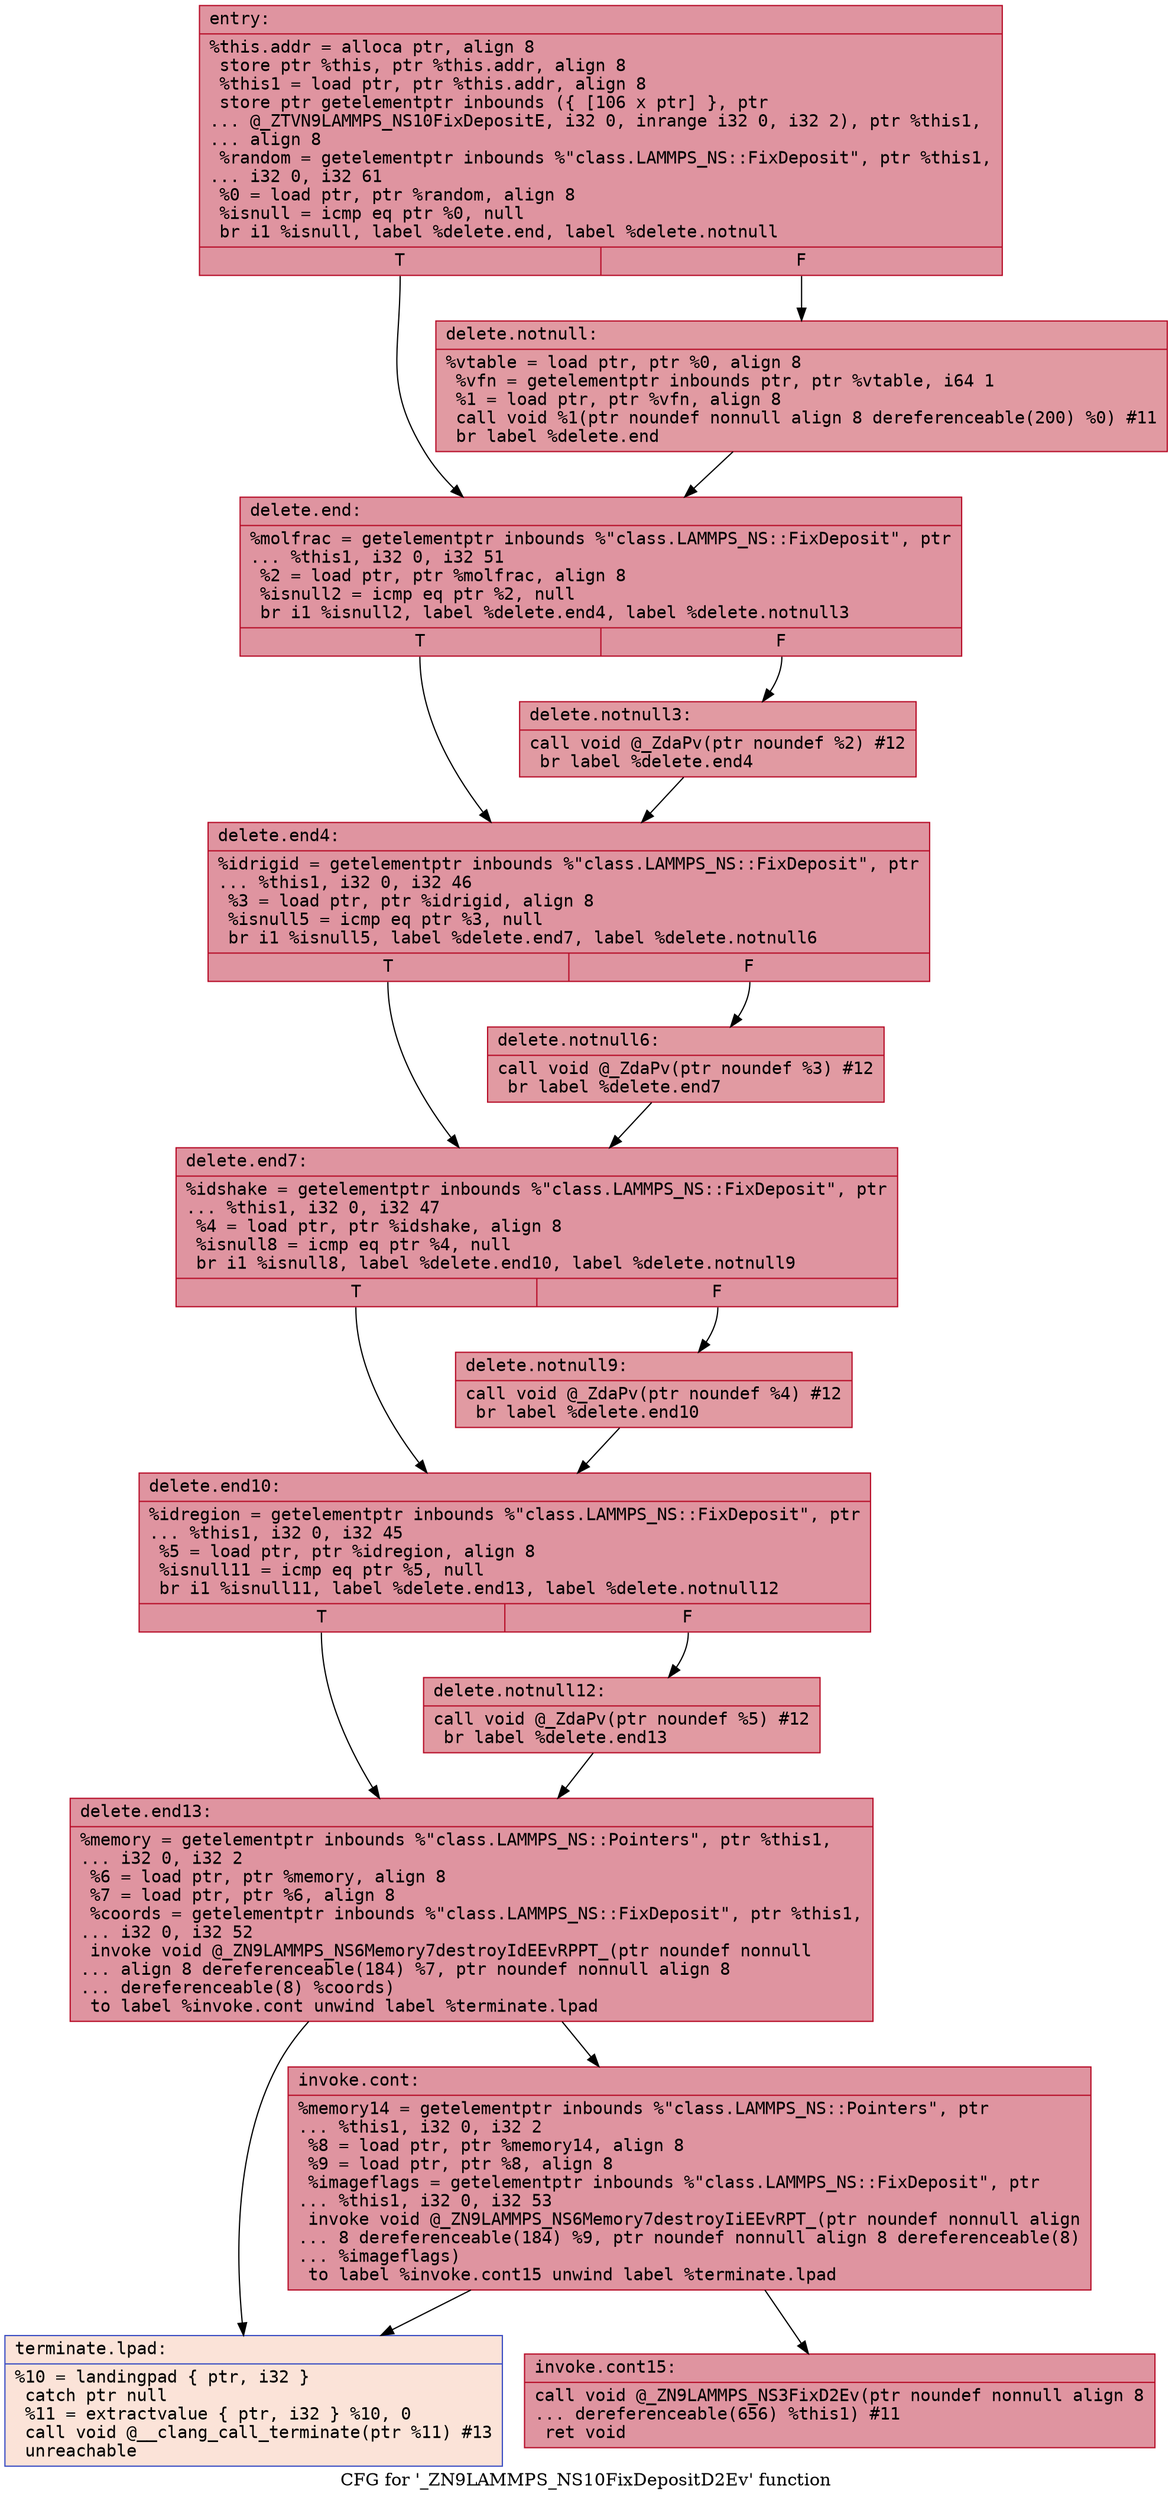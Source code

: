digraph "CFG for '_ZN9LAMMPS_NS10FixDepositD2Ev' function" {
	label="CFG for '_ZN9LAMMPS_NS10FixDepositD2Ev' function";

	Node0x555825ca4760 [shape=record,color="#b70d28ff", style=filled, fillcolor="#b70d2870" fontname="Courier",label="{entry:\l|  %this.addr = alloca ptr, align 8\l  store ptr %this, ptr %this.addr, align 8\l  %this1 = load ptr, ptr %this.addr, align 8\l  store ptr getelementptr inbounds (\{ [106 x ptr] \}, ptr\l... @_ZTVN9LAMMPS_NS10FixDepositE, i32 0, inrange i32 0, i32 2), ptr %this1,\l... align 8\l  %random = getelementptr inbounds %\"class.LAMMPS_NS::FixDeposit\", ptr %this1,\l... i32 0, i32 61\l  %0 = load ptr, ptr %random, align 8\l  %isnull = icmp eq ptr %0, null\l  br i1 %isnull, label %delete.end, label %delete.notnull\l|{<s0>T|<s1>F}}"];
	Node0x555825ca4760:s0 -> Node0x555825ca4ab0[tooltip="entry -> delete.end\nProbability 37.50%" ];
	Node0x555825ca4760:s1 -> Node0x555825ca4b00[tooltip="entry -> delete.notnull\nProbability 62.50%" ];
	Node0x555825ca4b00 [shape=record,color="#b70d28ff", style=filled, fillcolor="#bb1b2c70" fontname="Courier",label="{delete.notnull:\l|  %vtable = load ptr, ptr %0, align 8\l  %vfn = getelementptr inbounds ptr, ptr %vtable, i64 1\l  %1 = load ptr, ptr %vfn, align 8\l  call void %1(ptr noundef nonnull align 8 dereferenceable(200) %0) #11\l  br label %delete.end\l}"];
	Node0x555825ca4b00 -> Node0x555825ca4ab0[tooltip="delete.notnull -> delete.end\nProbability 100.00%" ];
	Node0x555825ca4ab0 [shape=record,color="#b70d28ff", style=filled, fillcolor="#b70d2870" fontname="Courier",label="{delete.end:\l|  %molfrac = getelementptr inbounds %\"class.LAMMPS_NS::FixDeposit\", ptr\l... %this1, i32 0, i32 51\l  %2 = load ptr, ptr %molfrac, align 8\l  %isnull2 = icmp eq ptr %2, null\l  br i1 %isnull2, label %delete.end4, label %delete.notnull3\l|{<s0>T|<s1>F}}"];
	Node0x555825ca4ab0:s0 -> Node0x555825ca5070[tooltip="delete.end -> delete.end4\nProbability 37.50%" ];
	Node0x555825ca4ab0:s1 -> Node0x555825ca5290[tooltip="delete.end -> delete.notnull3\nProbability 62.50%" ];
	Node0x555825ca5290 [shape=record,color="#b70d28ff", style=filled, fillcolor="#bb1b2c70" fontname="Courier",label="{delete.notnull3:\l|  call void @_ZdaPv(ptr noundef %2) #12\l  br label %delete.end4\l}"];
	Node0x555825ca5290 -> Node0x555825ca5070[tooltip="delete.notnull3 -> delete.end4\nProbability 100.00%" ];
	Node0x555825ca5070 [shape=record,color="#b70d28ff", style=filled, fillcolor="#b70d2870" fontname="Courier",label="{delete.end4:\l|  %idrigid = getelementptr inbounds %\"class.LAMMPS_NS::FixDeposit\", ptr\l... %this1, i32 0, i32 46\l  %3 = load ptr, ptr %idrigid, align 8\l  %isnull5 = icmp eq ptr %3, null\l  br i1 %isnull5, label %delete.end7, label %delete.notnull6\l|{<s0>T|<s1>F}}"];
	Node0x555825ca5070:s0 -> Node0x555825ca5780[tooltip="delete.end4 -> delete.end7\nProbability 37.50%" ];
	Node0x555825ca5070:s1 -> Node0x555825ca57d0[tooltip="delete.end4 -> delete.notnull6\nProbability 62.50%" ];
	Node0x555825ca57d0 [shape=record,color="#b70d28ff", style=filled, fillcolor="#bb1b2c70" fontname="Courier",label="{delete.notnull6:\l|  call void @_ZdaPv(ptr noundef %3) #12\l  br label %delete.end7\l}"];
	Node0x555825ca57d0 -> Node0x555825ca5780[tooltip="delete.notnull6 -> delete.end7\nProbability 100.00%" ];
	Node0x555825ca5780 [shape=record,color="#b70d28ff", style=filled, fillcolor="#b70d2870" fontname="Courier",label="{delete.end7:\l|  %idshake = getelementptr inbounds %\"class.LAMMPS_NS::FixDeposit\", ptr\l... %this1, i32 0, i32 47\l  %4 = load ptr, ptr %idshake, align 8\l  %isnull8 = icmp eq ptr %4, null\l  br i1 %isnull8, label %delete.end10, label %delete.notnull9\l|{<s0>T|<s1>F}}"];
	Node0x555825ca5780:s0 -> Node0x555825ca5cc0[tooltip="delete.end7 -> delete.end10\nProbability 37.50%" ];
	Node0x555825ca5780:s1 -> Node0x555825ca5d10[tooltip="delete.end7 -> delete.notnull9\nProbability 62.50%" ];
	Node0x555825ca5d10 [shape=record,color="#b70d28ff", style=filled, fillcolor="#bb1b2c70" fontname="Courier",label="{delete.notnull9:\l|  call void @_ZdaPv(ptr noundef %4) #12\l  br label %delete.end10\l}"];
	Node0x555825ca5d10 -> Node0x555825ca5cc0[tooltip="delete.notnull9 -> delete.end10\nProbability 100.00%" ];
	Node0x555825ca5cc0 [shape=record,color="#b70d28ff", style=filled, fillcolor="#b70d2870" fontname="Courier",label="{delete.end10:\l|  %idregion = getelementptr inbounds %\"class.LAMMPS_NS::FixDeposit\", ptr\l... %this1, i32 0, i32 45\l  %5 = load ptr, ptr %idregion, align 8\l  %isnull11 = icmp eq ptr %5, null\l  br i1 %isnull11, label %delete.end13, label %delete.notnull12\l|{<s0>T|<s1>F}}"];
	Node0x555825ca5cc0:s0 -> Node0x555825ca6210[tooltip="delete.end10 -> delete.end13\nProbability 37.50%" ];
	Node0x555825ca5cc0:s1 -> Node0x555825ca5120[tooltip="delete.end10 -> delete.notnull12\nProbability 62.50%" ];
	Node0x555825ca5120 [shape=record,color="#b70d28ff", style=filled, fillcolor="#bb1b2c70" fontname="Courier",label="{delete.notnull12:\l|  call void @_ZdaPv(ptr noundef %5) #12\l  br label %delete.end13\l}"];
	Node0x555825ca5120 -> Node0x555825ca6210[tooltip="delete.notnull12 -> delete.end13\nProbability 100.00%" ];
	Node0x555825ca6210 [shape=record,color="#b70d28ff", style=filled, fillcolor="#b70d2870" fontname="Courier",label="{delete.end13:\l|  %memory = getelementptr inbounds %\"class.LAMMPS_NS::Pointers\", ptr %this1,\l... i32 0, i32 2\l  %6 = load ptr, ptr %memory, align 8\l  %7 = load ptr, ptr %6, align 8\l  %coords = getelementptr inbounds %\"class.LAMMPS_NS::FixDeposit\", ptr %this1,\l... i32 0, i32 52\l  invoke void @_ZN9LAMMPS_NS6Memory7destroyIdEEvRPPT_(ptr noundef nonnull\l... align 8 dereferenceable(184) %7, ptr noundef nonnull align 8\l... dereferenceable(8) %coords)\l          to label %invoke.cont unwind label %terminate.lpad\l}"];
	Node0x555825ca6210 -> Node0x555825ca69d0[tooltip="delete.end13 -> invoke.cont\nProbability 100.00%" ];
	Node0x555825ca6210 -> Node0x555825ca6a50[tooltip="delete.end13 -> terminate.lpad\nProbability 0.00%" ];
	Node0x555825ca69d0 [shape=record,color="#b70d28ff", style=filled, fillcolor="#b70d2870" fontname="Courier",label="{invoke.cont:\l|  %memory14 = getelementptr inbounds %\"class.LAMMPS_NS::Pointers\", ptr\l... %this1, i32 0, i32 2\l  %8 = load ptr, ptr %memory14, align 8\l  %9 = load ptr, ptr %8, align 8\l  %imageflags = getelementptr inbounds %\"class.LAMMPS_NS::FixDeposit\", ptr\l... %this1, i32 0, i32 53\l  invoke void @_ZN9LAMMPS_NS6Memory7destroyIiEEvRPT_(ptr noundef nonnull align\l... 8 dereferenceable(184) %9, ptr noundef nonnull align 8 dereferenceable(8)\l... %imageflags)\l          to label %invoke.cont15 unwind label %terminate.lpad\l}"];
	Node0x555825ca69d0 -> Node0x555825ca6ff0[tooltip="invoke.cont -> invoke.cont15\nProbability 100.00%" ];
	Node0x555825ca69d0 -> Node0x555825ca6a50[tooltip="invoke.cont -> terminate.lpad\nProbability 0.00%" ];
	Node0x555825ca6ff0 [shape=record,color="#b70d28ff", style=filled, fillcolor="#b70d2870" fontname="Courier",label="{invoke.cont15:\l|  call void @_ZN9LAMMPS_NS3FixD2Ev(ptr noundef nonnull align 8\l... dereferenceable(656) %this1) #11\l  ret void\l}"];
	Node0x555825ca6a50 [shape=record,color="#3d50c3ff", style=filled, fillcolor="#f6bfa670" fontname="Courier",label="{terminate.lpad:\l|  %10 = landingpad \{ ptr, i32 \}\l          catch ptr null\l  %11 = extractvalue \{ ptr, i32 \} %10, 0\l  call void @__clang_call_terminate(ptr %11) #13\l  unreachable\l}"];
}
